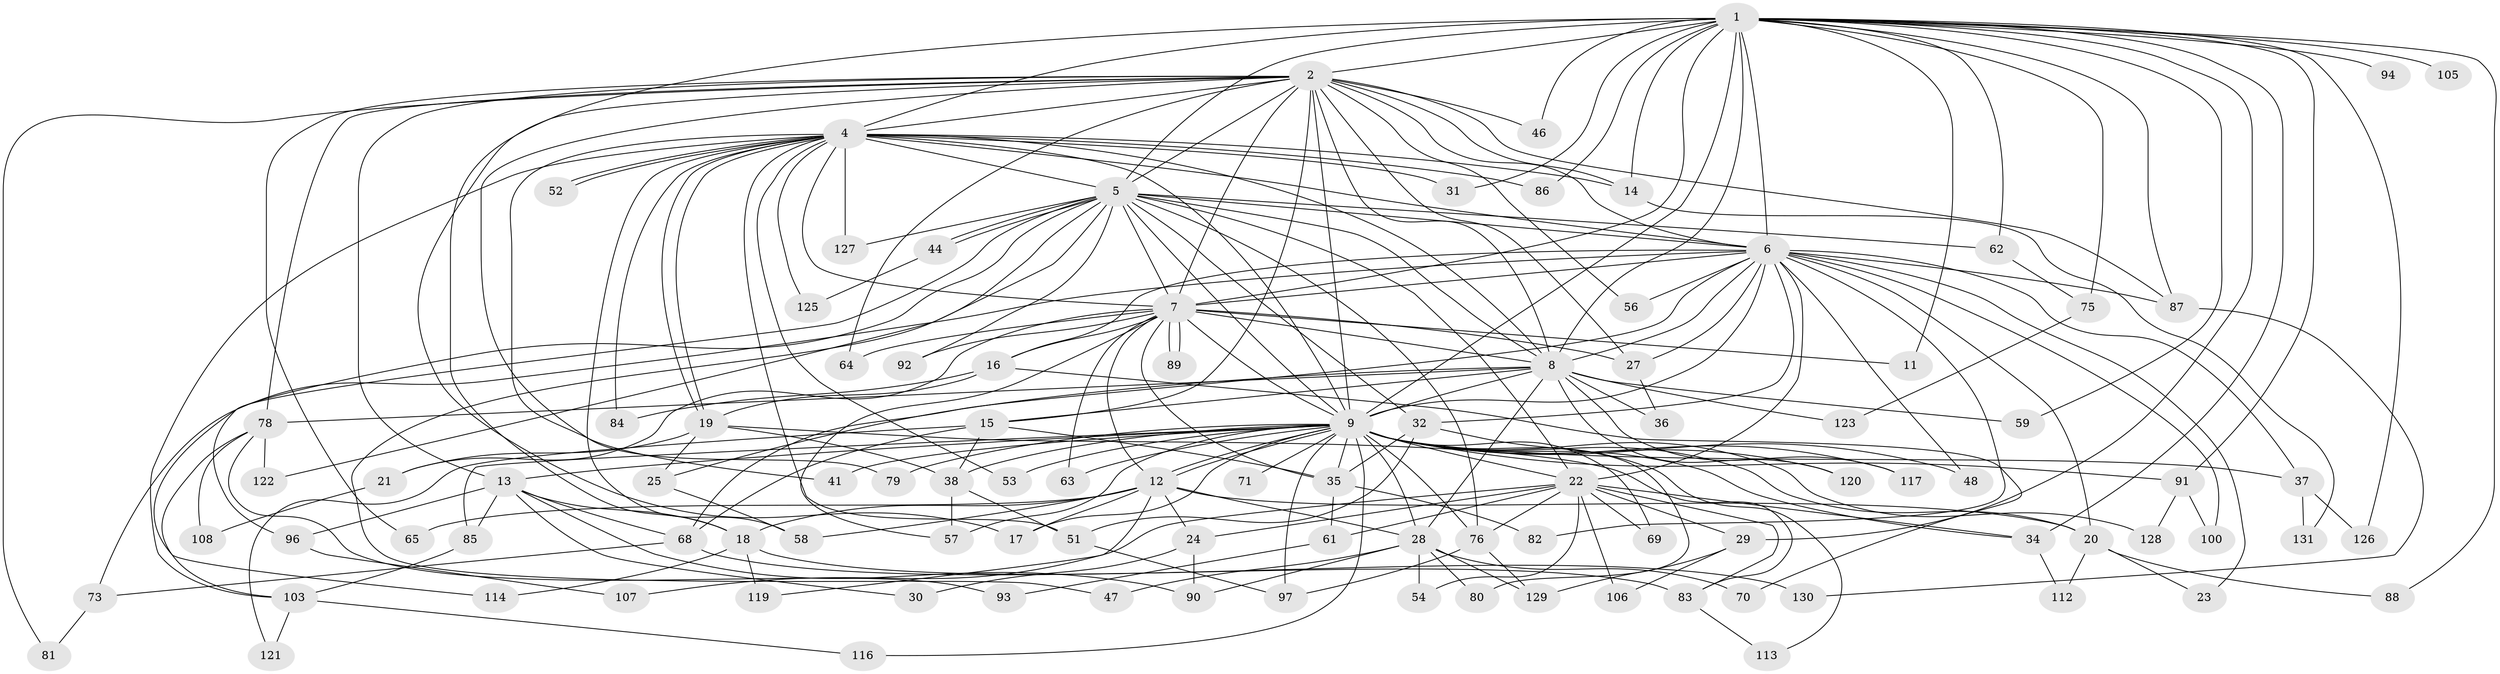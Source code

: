 // Generated by graph-tools (version 1.1) at 2025/23/03/03/25 07:23:42]
// undirected, 101 vertices, 235 edges
graph export_dot {
graph [start="1"]
  node [color=gray90,style=filled];
  1 [super="+3"];
  2 [super="+40"];
  4 [super="+43"];
  5 [super="+39"];
  6 [super="+42"];
  7 [super="+98"];
  8 [super="+50"];
  9 [super="+10"];
  11;
  12 [super="+67"];
  13 [super="+95"];
  14 [super="+99"];
  15;
  16 [super="+26"];
  17 [super="+102"];
  18 [super="+33"];
  19;
  20 [super="+66"];
  21;
  22 [super="+72"];
  23;
  24 [super="+124"];
  25;
  27 [super="+60"];
  28 [super="+45"];
  29;
  30;
  31;
  32;
  34 [super="+74"];
  35 [super="+55"];
  36;
  37;
  38 [super="+49"];
  41;
  44;
  46;
  47;
  48;
  51 [super="+118"];
  52;
  53;
  54;
  56;
  57 [super="+115"];
  58 [super="+101"];
  59;
  61;
  62;
  63;
  64;
  65;
  68;
  69;
  70;
  71;
  73;
  75;
  76 [super="+77"];
  78;
  79;
  80;
  81;
  82;
  83 [super="+110"];
  84;
  85;
  86;
  87 [super="+111"];
  88;
  89;
  90;
  91;
  92;
  93;
  94;
  96;
  97 [super="+104"];
  100;
  103 [super="+109"];
  105;
  106;
  107;
  108;
  112;
  113;
  114;
  116;
  117;
  119;
  120;
  121;
  122;
  123;
  125;
  126;
  127;
  128;
  129 [super="+132"];
  130;
  131;
  1 -- 2 [weight=2];
  1 -- 4 [weight=3];
  1 -- 5 [weight=2];
  1 -- 6 [weight=2];
  1 -- 7 [weight=2];
  1 -- 8 [weight=3];
  1 -- 9 [weight=4];
  1 -- 34;
  1 -- 88;
  1 -- 94 [weight=2];
  1 -- 105 [weight=2];
  1 -- 126;
  1 -- 11;
  1 -- 75;
  1 -- 86;
  1 -- 91;
  1 -- 29;
  1 -- 31;
  1 -- 46;
  1 -- 59;
  1 -- 62;
  1 -- 18;
  1 -- 14;
  1 -- 87;
  2 -- 4;
  2 -- 5;
  2 -- 6;
  2 -- 7;
  2 -- 8 [weight=2];
  2 -- 9 [weight=2];
  2 -- 13;
  2 -- 14;
  2 -- 15;
  2 -- 17;
  2 -- 27;
  2 -- 46;
  2 -- 56;
  2 -- 64;
  2 -- 65;
  2 -- 78;
  2 -- 79;
  2 -- 81;
  2 -- 87;
  4 -- 5;
  4 -- 6;
  4 -- 7;
  4 -- 8;
  4 -- 9 [weight=2];
  4 -- 14;
  4 -- 19;
  4 -- 19;
  4 -- 31;
  4 -- 41;
  4 -- 51;
  4 -- 52;
  4 -- 52;
  4 -- 53;
  4 -- 84;
  4 -- 86;
  4 -- 125;
  4 -- 127;
  4 -- 103;
  4 -- 58;
  5 -- 6;
  5 -- 7;
  5 -- 8;
  5 -- 9 [weight=2];
  5 -- 32;
  5 -- 44;
  5 -- 44;
  5 -- 47;
  5 -- 62;
  5 -- 76;
  5 -- 92;
  5 -- 96;
  5 -- 114;
  5 -- 122;
  5 -- 127;
  5 -- 22;
  6 -- 7;
  6 -- 8;
  6 -- 9 [weight=2];
  6 -- 16;
  6 -- 20;
  6 -- 22;
  6 -- 23;
  6 -- 32;
  6 -- 37;
  6 -- 48;
  6 -- 56;
  6 -- 68;
  6 -- 73;
  6 -- 82;
  6 -- 87;
  6 -- 100;
  6 -- 27;
  7 -- 8;
  7 -- 9 [weight=2];
  7 -- 11;
  7 -- 16;
  7 -- 21;
  7 -- 27;
  7 -- 57;
  7 -- 63;
  7 -- 64;
  7 -- 89;
  7 -- 89;
  7 -- 92;
  7 -- 35;
  7 -- 12;
  8 -- 9 [weight=2];
  8 -- 15;
  8 -- 25;
  8 -- 28;
  8 -- 36;
  8 -- 78;
  8 -- 117;
  8 -- 120;
  8 -- 123;
  8 -- 59;
  9 -- 12;
  9 -- 12;
  9 -- 41;
  9 -- 53;
  9 -- 63;
  9 -- 69;
  9 -- 71 [weight=2];
  9 -- 79;
  9 -- 85;
  9 -- 91;
  9 -- 116;
  9 -- 117;
  9 -- 128;
  9 -- 13;
  9 -- 22 [weight=2];
  9 -- 34;
  9 -- 37;
  9 -- 48;
  9 -- 113;
  9 -- 120;
  9 -- 57;
  9 -- 38;
  9 -- 20;
  9 -- 97;
  9 -- 28;
  9 -- 35;
  9 -- 17;
  9 -- 76;
  12 -- 17;
  12 -- 18;
  12 -- 20;
  12 -- 24;
  12 -- 28;
  12 -- 58;
  12 -- 65;
  12 -- 119;
  13 -- 18;
  13 -- 30;
  13 -- 85;
  13 -- 90;
  13 -- 96;
  13 -- 68;
  14 -- 131;
  15 -- 35;
  15 -- 38;
  15 -- 68;
  15 -- 121;
  16 -- 70;
  16 -- 19;
  16 -- 84;
  18 -- 114;
  18 -- 130;
  18 -- 119;
  19 -- 21;
  19 -- 25;
  19 -- 38;
  19 -- 83;
  20 -- 23;
  20 -- 88;
  20 -- 112;
  21 -- 108;
  22 -- 24;
  22 -- 29;
  22 -- 54;
  22 -- 61;
  22 -- 69;
  22 -- 76;
  22 -- 106;
  22 -- 107;
  22 -- 83;
  22 -- 34;
  24 -- 30;
  24 -- 90;
  25 -- 58;
  27 -- 36;
  28 -- 47;
  28 -- 70;
  28 -- 80;
  28 -- 90;
  28 -- 129;
  28 -- 54;
  29 -- 106;
  29 -- 129;
  32 -- 35;
  32 -- 51;
  32 -- 80;
  34 -- 112;
  35 -- 82;
  35 -- 61;
  37 -- 126;
  37 -- 131;
  38 -- 51;
  38 -- 57;
  44 -- 125;
  51 -- 97;
  61 -- 93;
  62 -- 75;
  68 -- 73;
  68 -- 83;
  73 -- 81;
  75 -- 123;
  76 -- 129;
  76 -- 97;
  78 -- 93;
  78 -- 103;
  78 -- 108;
  78 -- 122;
  83 -- 113;
  85 -- 103;
  87 -- 130;
  91 -- 100;
  91 -- 128;
  96 -- 107;
  103 -- 116;
  103 -- 121;
}
